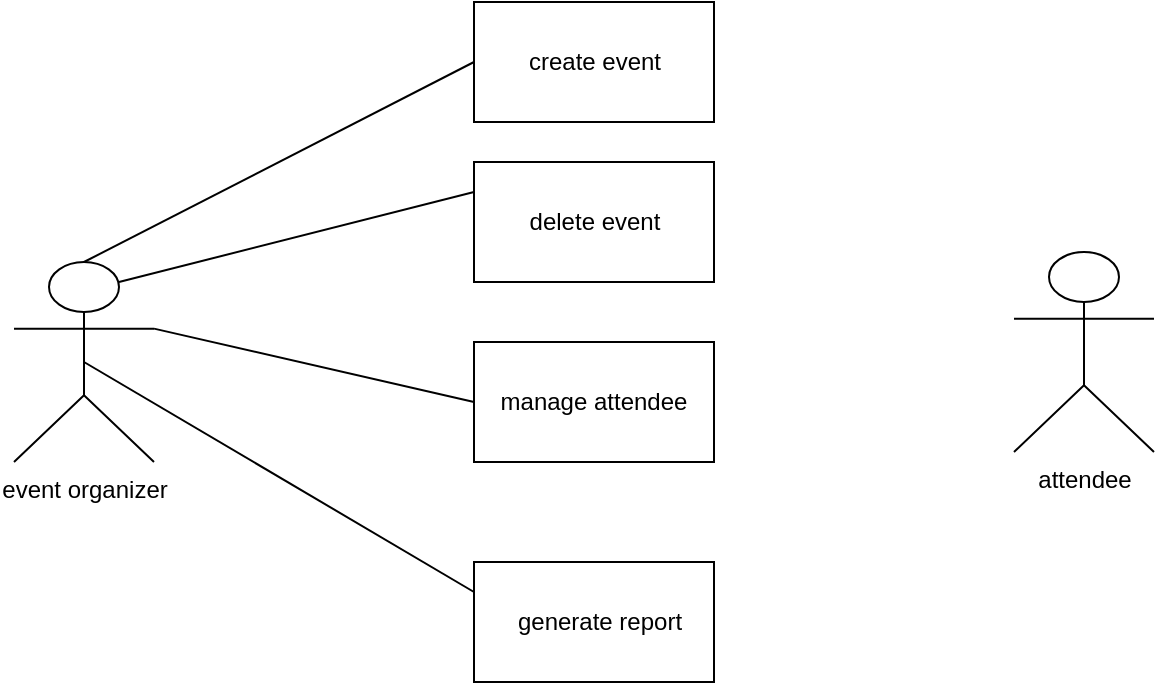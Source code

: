 <mxfile version="24.8.4">
  <diagram name="Page-1" id="Efch1XqYg7ZV5O6ACCU6">
    <mxGraphModel dx="1050" dy="565" grid="1" gridSize="10" guides="1" tooltips="1" connect="1" arrows="1" fold="1" page="1" pageScale="1" pageWidth="850" pageHeight="1100" math="0" shadow="0">
      <root>
        <mxCell id="0" />
        <mxCell id="1" parent="0" />
        <mxCell id="UAlQDy6RC-g5D0KgRkM5-1" value="attendee" style="shape=umlActor;verticalLabelPosition=bottom;verticalAlign=top;html=1;outlineConnect=0;" vertex="1" parent="1">
          <mxGeometry x="530" y="125" width="70" height="100" as="geometry" />
        </mxCell>
        <mxCell id="UAlQDy6RC-g5D0KgRkM5-3" value="event organizer" style="shape=umlActor;verticalLabelPosition=bottom;verticalAlign=top;html=1;outlineConnect=0;" vertex="1" parent="1">
          <mxGeometry x="30" y="130" width="70" height="100" as="geometry" />
        </mxCell>
        <mxCell id="UAlQDy6RC-g5D0KgRkM5-7" style="edgeStyle=orthogonalEdgeStyle;rounded=0;orthogonalLoop=1;jettySize=auto;html=1;exitX=0.5;exitY=1;exitDx=0;exitDy=0;" edge="1" parent="1">
          <mxGeometry relative="1" as="geometry">
            <mxPoint x="380" y="107.5" as="sourcePoint" />
            <mxPoint x="380" y="107.5" as="targetPoint" />
          </mxGeometry>
        </mxCell>
        <mxCell id="UAlQDy6RC-g5D0KgRkM5-8" value="" style="rounded=0;whiteSpace=wrap;html=1;" vertex="1" parent="1">
          <mxGeometry x="260" y="80" width="120" height="60" as="geometry" />
        </mxCell>
        <mxCell id="UAlQDy6RC-g5D0KgRkM5-10" value="delete event" style="text;html=1;align=center;verticalAlign=middle;whiteSpace=wrap;rounded=0;" vertex="1" parent="1">
          <mxGeometry x="267.5" y="95" width="105" height="30" as="geometry" />
        </mxCell>
        <mxCell id="UAlQDy6RC-g5D0KgRkM5-11" value="" style="rounded=0;whiteSpace=wrap;html=1;" vertex="1" parent="1">
          <mxGeometry x="260" width="120" height="60" as="geometry" />
        </mxCell>
        <mxCell id="UAlQDy6RC-g5D0KgRkM5-12" value="create event" style="text;html=1;align=center;verticalAlign=middle;whiteSpace=wrap;rounded=0;" vertex="1" parent="1">
          <mxGeometry x="272.5" y="15" width="95" height="30" as="geometry" />
        </mxCell>
        <mxCell id="UAlQDy6RC-g5D0KgRkM5-15" value="" style="endArrow=none;html=1;rounded=0;entryX=0;entryY=0.25;entryDx=0;entryDy=0;exitX=0.75;exitY=0.1;exitDx=0;exitDy=0;exitPerimeter=0;" edge="1" parent="1" source="UAlQDy6RC-g5D0KgRkM5-3" target="UAlQDy6RC-g5D0KgRkM5-8">
          <mxGeometry width="50" height="50" relative="1" as="geometry">
            <mxPoint x="140" y="120" as="sourcePoint" />
            <mxPoint x="240" y="90" as="targetPoint" />
          </mxGeometry>
        </mxCell>
        <mxCell id="UAlQDy6RC-g5D0KgRkM5-16" value="" style="endArrow=none;html=1;rounded=0;entryX=0;entryY=0.5;entryDx=0;entryDy=0;exitX=0.5;exitY=0;exitDx=0;exitDy=0;exitPerimeter=0;" edge="1" parent="1" source="UAlQDy6RC-g5D0KgRkM5-3" target="UAlQDy6RC-g5D0KgRkM5-11">
          <mxGeometry width="50" height="50" relative="1" as="geometry">
            <mxPoint x="140" y="100" as="sourcePoint" />
            <mxPoint x="240" y="30" as="targetPoint" />
          </mxGeometry>
        </mxCell>
        <mxCell id="UAlQDy6RC-g5D0KgRkM5-17" value="" style="rounded=0;whiteSpace=wrap;html=1;" vertex="1" parent="1">
          <mxGeometry x="260" y="170" width="120" height="60" as="geometry" />
        </mxCell>
        <mxCell id="UAlQDy6RC-g5D0KgRkM5-18" value="manage attendee" style="text;html=1;align=center;verticalAlign=middle;whiteSpace=wrap;rounded=0;" vertex="1" parent="1">
          <mxGeometry x="265" y="185" width="110" height="30" as="geometry" />
        </mxCell>
        <mxCell id="UAlQDy6RC-g5D0KgRkM5-19" value="" style="endArrow=none;html=1;rounded=0;entryX=0;entryY=0.5;entryDx=0;entryDy=0;exitX=1;exitY=0.333;exitDx=0;exitDy=0;exitPerimeter=0;" edge="1" parent="1" source="UAlQDy6RC-g5D0KgRkM5-3" target="UAlQDy6RC-g5D0KgRkM5-17">
          <mxGeometry width="50" height="50" relative="1" as="geometry">
            <mxPoint x="120" y="150" as="sourcePoint" />
            <mxPoint x="240" y="180" as="targetPoint" />
          </mxGeometry>
        </mxCell>
        <mxCell id="UAlQDy6RC-g5D0KgRkM5-20" value="" style="rounded=0;whiteSpace=wrap;html=1;" vertex="1" parent="1">
          <mxGeometry x="260" y="280" width="120" height="60" as="geometry" />
        </mxCell>
        <mxCell id="UAlQDy6RC-g5D0KgRkM5-21" value="generate report" style="text;html=1;align=center;verticalAlign=middle;whiteSpace=wrap;rounded=0;" vertex="1" parent="1">
          <mxGeometry x="277.5" y="295" width="90" height="30" as="geometry" />
        </mxCell>
        <mxCell id="UAlQDy6RC-g5D0KgRkM5-22" value="" style="endArrow=none;html=1;rounded=0;entryX=0;entryY=0.25;entryDx=0;entryDy=0;exitX=0.5;exitY=0.5;exitDx=0;exitDy=0;exitPerimeter=0;" edge="1" parent="1" source="UAlQDy6RC-g5D0KgRkM5-3" target="UAlQDy6RC-g5D0KgRkM5-20">
          <mxGeometry width="50" height="50" relative="1" as="geometry">
            <mxPoint x="110" y="215" as="sourcePoint" />
            <mxPoint x="250" y="285" as="targetPoint" />
          </mxGeometry>
        </mxCell>
      </root>
    </mxGraphModel>
  </diagram>
</mxfile>

